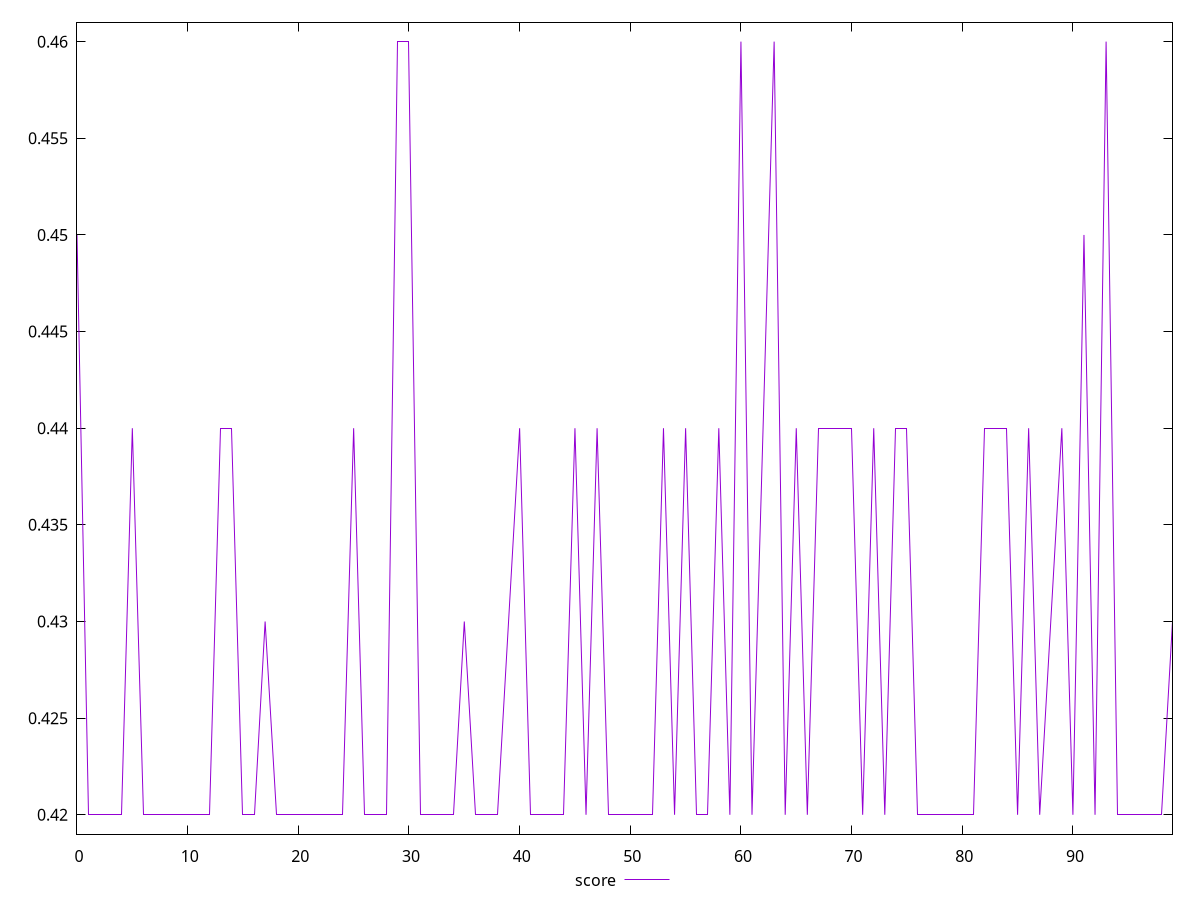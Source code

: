 reset

$score <<EOF
0 0.45
1 0.42
2 0.42
3 0.42
4 0.42
5 0.44
6 0.42
7 0.42
8 0.42
9 0.42
10 0.42
11 0.42
12 0.42
13 0.44
14 0.44
15 0.42
16 0.42
17 0.43
18 0.42
19 0.42
20 0.42
21 0.42
22 0.42
23 0.42
24 0.42
25 0.44
26 0.42
27 0.42
28 0.42
29 0.46
30 0.46
31 0.42
32 0.42
33 0.42
34 0.42
35 0.43
36 0.42
37 0.42
38 0.42
39 0.43
40 0.44
41 0.42
42 0.42
43 0.42
44 0.42
45 0.44
46 0.42
47 0.44
48 0.42
49 0.42
50 0.42
51 0.42
52 0.42
53 0.44
54 0.42
55 0.44
56 0.42
57 0.42
58 0.44
59 0.42
60 0.46
61 0.42
62 0.44
63 0.46
64 0.42
65 0.44
66 0.42
67 0.44
68 0.44
69 0.44
70 0.44
71 0.42
72 0.44
73 0.42
74 0.44
75 0.44
76 0.42
77 0.42
78 0.42
79 0.42
80 0.42
81 0.42
82 0.44
83 0.44
84 0.44
85 0.42
86 0.44
87 0.42
88 0.43
89 0.44
90 0.42
91 0.45
92 0.42
93 0.46
94 0.42
95 0.42
96 0.42
97 0.42
98 0.42
99 0.43
EOF

set key outside below
set xrange [0:99]
set yrange [0.419:0.461]
set trange [0.419:0.461]
set terminal svg size 640, 500 enhanced background rgb 'white'
set output "reports/report_00031_2021-02-24T23-18-18.084Z/uses-http2/samples/card/score/values.svg"

plot $score title "score" with line

reset
